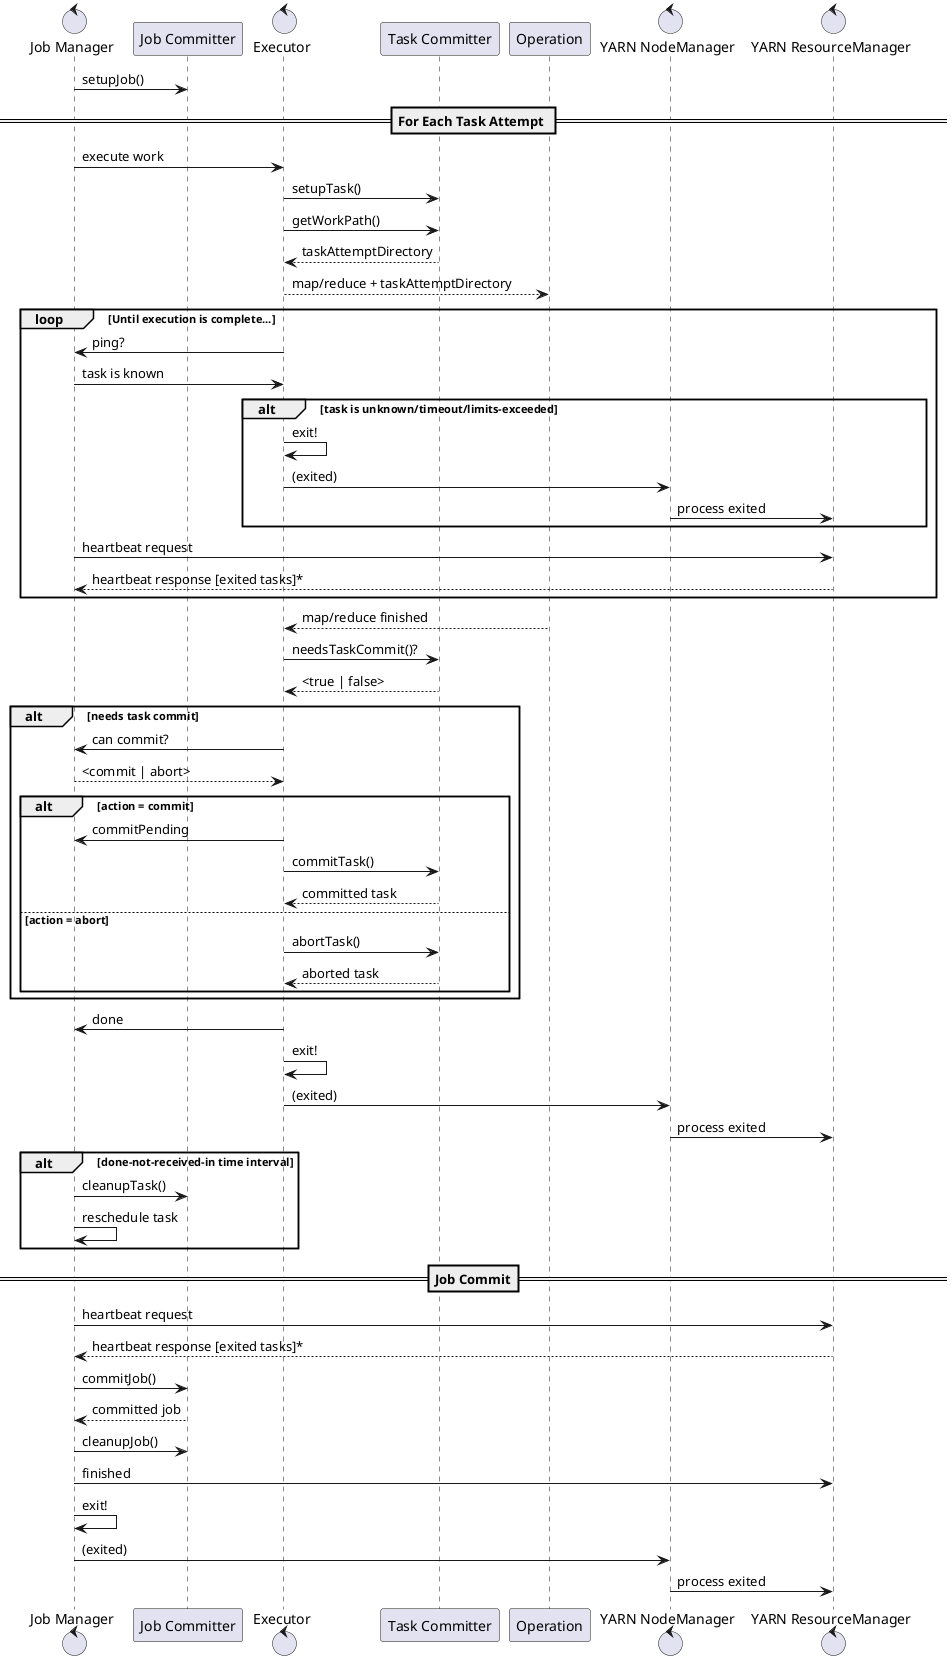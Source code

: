 @startuml

'define icons
control "Job Manager"
participant "Job Committer"
control Executor
participant "Task Committer"
participant Operation
control "YARN NodeManager"
control "YARN ResourceManager"

' protocol
'== Initialization ==

"Job Manager" -> "Job Committer": setupJob()

== For Each Task Attempt ==
"Job Manager" -> Executor: execute work
Executor -> "Task Committer": setupTask()
Executor -> "Task Committer": getWorkPath()
Executor <-- "Task Committer": taskAttemptDirectory
Executor --> Operation: map/reduce + taskAttemptDirectory

loop Until execution is complete...
  Executor -> "Job Manager" : ping?
  "Job Manager" -> Executor : task is known
  alt task is unknown/timeout/limits-exceeded
    Executor -> Executor: exit!
    Executor -> "YARN NodeManager": (exited)
    "YARN NodeManager" -> "YARN ResourceManager": process exited
  end
    "Job Manager" -> "YARN ResourceManager": heartbeat request
    "Job Manager" <-- "YARN ResourceManager": heartbeat response [exited tasks]*
end
Executor <-- Operation: map/reduce finished

'TODO: MR failure

Executor -> "Task Committer": needsTaskCommit()?
Executor <-- "Task Committer": <true | false>


alt needs task commit
  Executor -> "Job Manager": can commit?
  Executor <-- "Job Manager":  <commit | abort>
  alt action = commit
    Executor -> "Job Manager": commitPending
    Executor -> "Task Committer": commitTask()
    Executor <-- "Task Committer": committed task
  else action = abort
    Executor -> "Task Committer": abortTask()
    Executor <-- "Task Committer": aborted task
  end
end
Executor -> "Job Manager" : done
Executor -> Executor: exit!
Executor -> "YARN NodeManager": (exited)
"YARN NodeManager" -> "YARN ResourceManager": process exited

alt done-not-received-in time interval
  "Job Manager" -> "Job Committer": cleanupTask()
  "Job Manager" -> "Job Manager": reschedule task
end


== Job Commit==

"Job Manager" -> "YARN ResourceManager": heartbeat request
"Job Manager" <-- "YARN ResourceManager": heartbeat response [exited tasks]*

"Job Manager" -> "Job Committer": commitJob()
"Job Manager" <-- "Job Committer": committed job
"Job Manager" -> "Job Committer": cleanupJob()
"Job Manager" -> "YARN ResourceManager": finished
"Job Manager" -> "Job Manager": exit!
"Job Manager" -> "YARN NodeManager": (exited)
"YARN NodeManager" -> "YARN ResourceManager": process exited


@enduml
